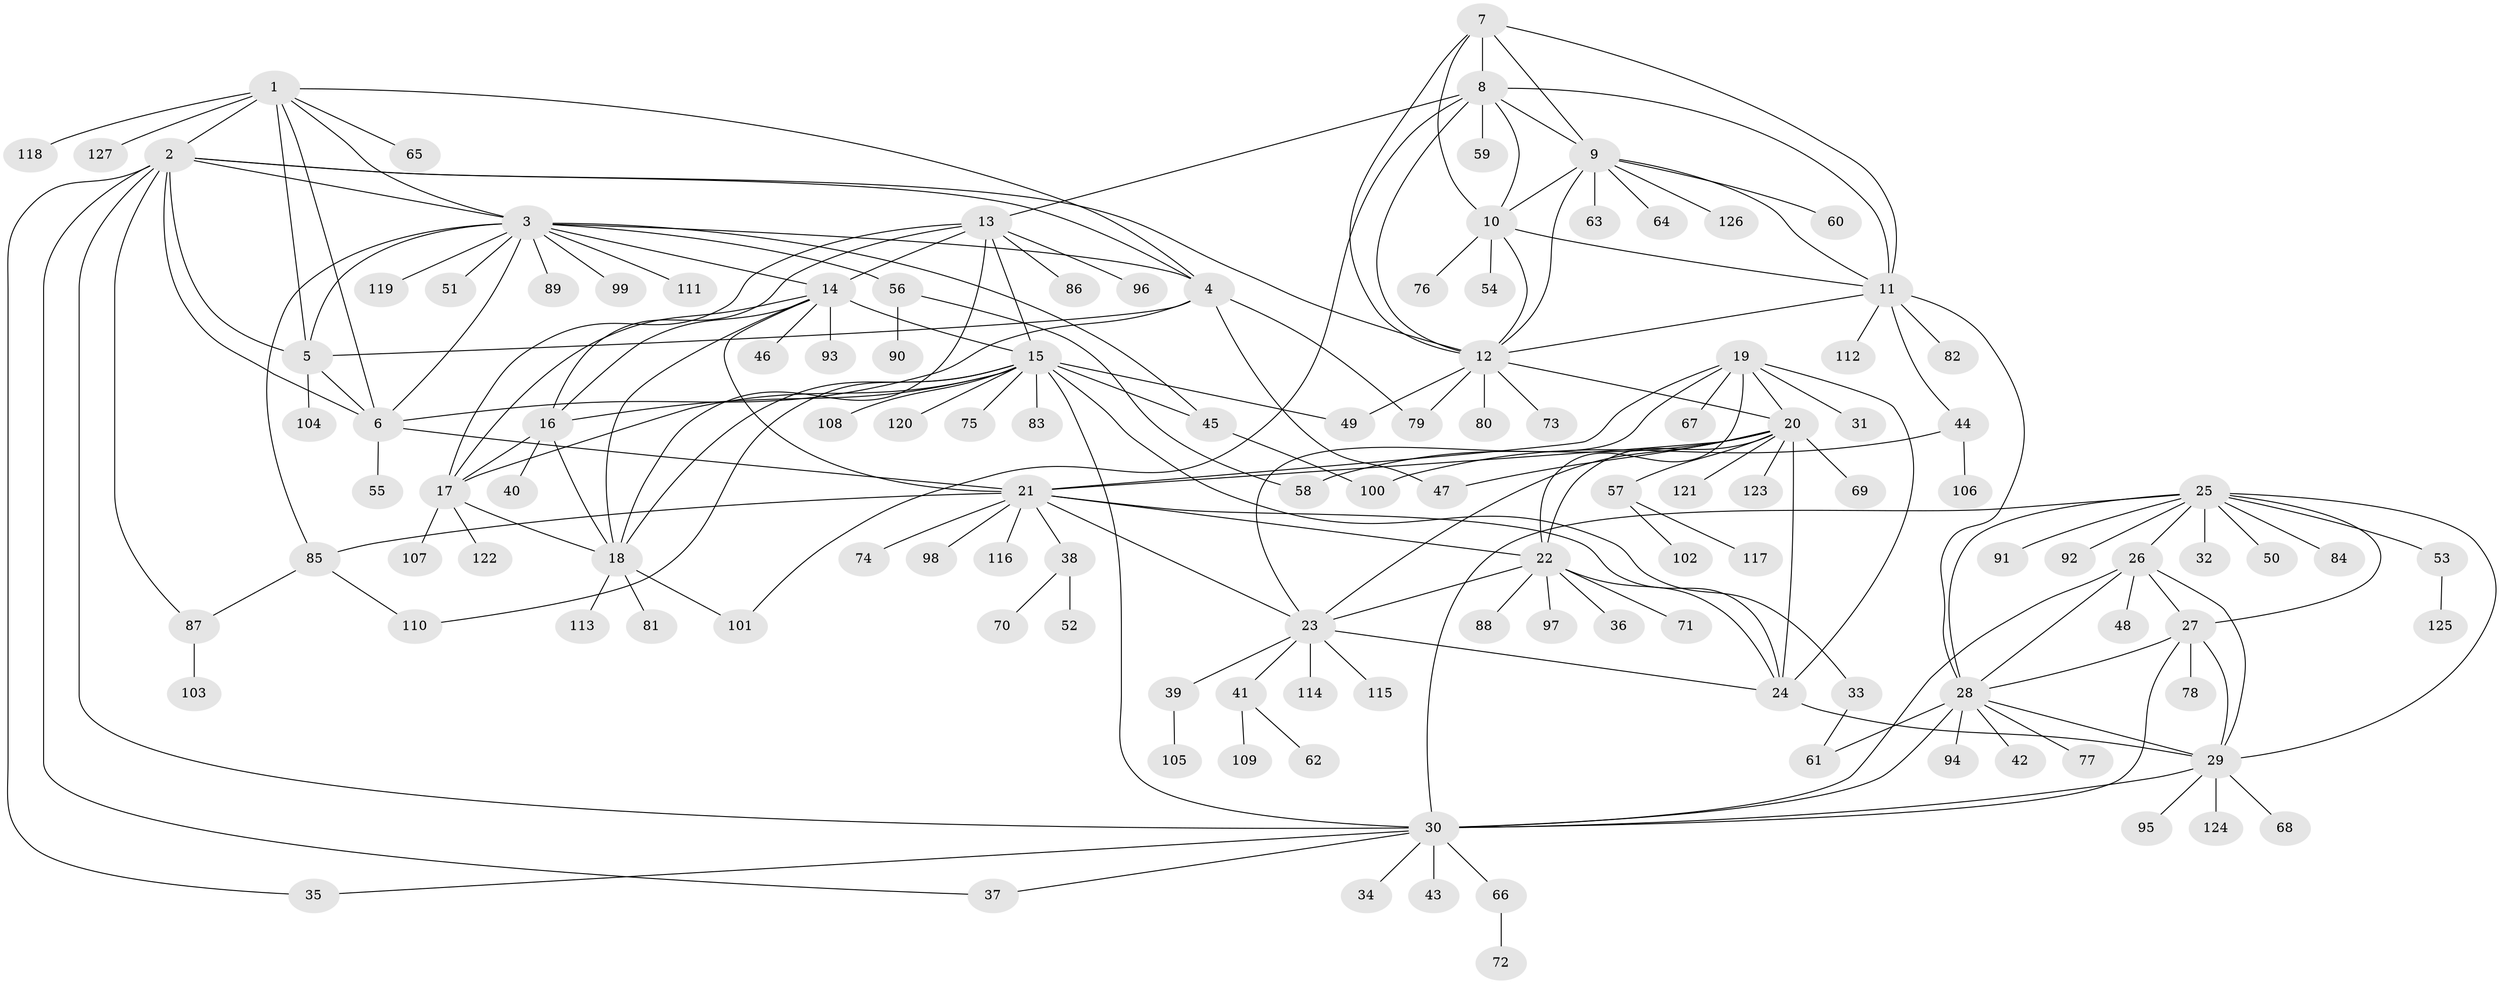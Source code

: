// Generated by graph-tools (version 1.1) at 2025/56/03/09/25 04:56:06]
// undirected, 127 vertices, 195 edges
graph export_dot {
graph [start="1"]
  node [color=gray90,style=filled];
  1;
  2;
  3;
  4;
  5;
  6;
  7;
  8;
  9;
  10;
  11;
  12;
  13;
  14;
  15;
  16;
  17;
  18;
  19;
  20;
  21;
  22;
  23;
  24;
  25;
  26;
  27;
  28;
  29;
  30;
  31;
  32;
  33;
  34;
  35;
  36;
  37;
  38;
  39;
  40;
  41;
  42;
  43;
  44;
  45;
  46;
  47;
  48;
  49;
  50;
  51;
  52;
  53;
  54;
  55;
  56;
  57;
  58;
  59;
  60;
  61;
  62;
  63;
  64;
  65;
  66;
  67;
  68;
  69;
  70;
  71;
  72;
  73;
  74;
  75;
  76;
  77;
  78;
  79;
  80;
  81;
  82;
  83;
  84;
  85;
  86;
  87;
  88;
  89;
  90;
  91;
  92;
  93;
  94;
  95;
  96;
  97;
  98;
  99;
  100;
  101;
  102;
  103;
  104;
  105;
  106;
  107;
  108;
  109;
  110;
  111;
  112;
  113;
  114;
  115;
  116;
  117;
  118;
  119;
  120;
  121;
  122;
  123;
  124;
  125;
  126;
  127;
  1 -- 2;
  1 -- 3;
  1 -- 4;
  1 -- 5;
  1 -- 6;
  1 -- 65;
  1 -- 118;
  1 -- 127;
  2 -- 3;
  2 -- 4;
  2 -- 5;
  2 -- 6;
  2 -- 12;
  2 -- 30;
  2 -- 35;
  2 -- 37;
  2 -- 87;
  3 -- 4;
  3 -- 5;
  3 -- 6;
  3 -- 14;
  3 -- 45;
  3 -- 51;
  3 -- 56;
  3 -- 85;
  3 -- 89;
  3 -- 99;
  3 -- 111;
  3 -- 119;
  4 -- 5;
  4 -- 6;
  4 -- 47;
  4 -- 79;
  5 -- 6;
  5 -- 104;
  6 -- 21;
  6 -- 55;
  7 -- 8;
  7 -- 9;
  7 -- 10;
  7 -- 11;
  7 -- 12;
  8 -- 9;
  8 -- 10;
  8 -- 11;
  8 -- 12;
  8 -- 13;
  8 -- 59;
  8 -- 101;
  9 -- 10;
  9 -- 11;
  9 -- 12;
  9 -- 60;
  9 -- 63;
  9 -- 64;
  9 -- 126;
  10 -- 11;
  10 -- 12;
  10 -- 54;
  10 -- 76;
  11 -- 12;
  11 -- 28;
  11 -- 44;
  11 -- 82;
  11 -- 112;
  12 -- 20;
  12 -- 49;
  12 -- 73;
  12 -- 79;
  12 -- 80;
  13 -- 14;
  13 -- 15;
  13 -- 16;
  13 -- 17;
  13 -- 18;
  13 -- 86;
  13 -- 96;
  14 -- 15;
  14 -- 16;
  14 -- 17;
  14 -- 18;
  14 -- 21;
  14 -- 46;
  14 -- 93;
  15 -- 16;
  15 -- 17;
  15 -- 18;
  15 -- 30;
  15 -- 33;
  15 -- 45;
  15 -- 49;
  15 -- 75;
  15 -- 83;
  15 -- 108;
  15 -- 110;
  15 -- 120;
  16 -- 17;
  16 -- 18;
  16 -- 40;
  17 -- 18;
  17 -- 107;
  17 -- 122;
  18 -- 81;
  18 -- 101;
  18 -- 113;
  19 -- 20;
  19 -- 21;
  19 -- 22;
  19 -- 23;
  19 -- 24;
  19 -- 31;
  19 -- 67;
  20 -- 21;
  20 -- 22;
  20 -- 23;
  20 -- 24;
  20 -- 47;
  20 -- 57;
  20 -- 58;
  20 -- 69;
  20 -- 121;
  20 -- 123;
  21 -- 22;
  21 -- 23;
  21 -- 24;
  21 -- 38;
  21 -- 74;
  21 -- 85;
  21 -- 98;
  21 -- 116;
  22 -- 23;
  22 -- 24;
  22 -- 36;
  22 -- 71;
  22 -- 88;
  22 -- 97;
  23 -- 24;
  23 -- 39;
  23 -- 41;
  23 -- 114;
  23 -- 115;
  24 -- 29;
  25 -- 26;
  25 -- 27;
  25 -- 28;
  25 -- 29;
  25 -- 30;
  25 -- 32;
  25 -- 50;
  25 -- 53;
  25 -- 84;
  25 -- 91;
  25 -- 92;
  26 -- 27;
  26 -- 28;
  26 -- 29;
  26 -- 30;
  26 -- 48;
  27 -- 28;
  27 -- 29;
  27 -- 30;
  27 -- 78;
  28 -- 29;
  28 -- 30;
  28 -- 42;
  28 -- 61;
  28 -- 77;
  28 -- 94;
  29 -- 30;
  29 -- 68;
  29 -- 95;
  29 -- 124;
  30 -- 34;
  30 -- 35;
  30 -- 37;
  30 -- 43;
  30 -- 66;
  33 -- 61;
  38 -- 52;
  38 -- 70;
  39 -- 105;
  41 -- 62;
  41 -- 109;
  44 -- 100;
  44 -- 106;
  45 -- 100;
  53 -- 125;
  56 -- 58;
  56 -- 90;
  57 -- 102;
  57 -- 117;
  66 -- 72;
  85 -- 87;
  85 -- 110;
  87 -- 103;
}
